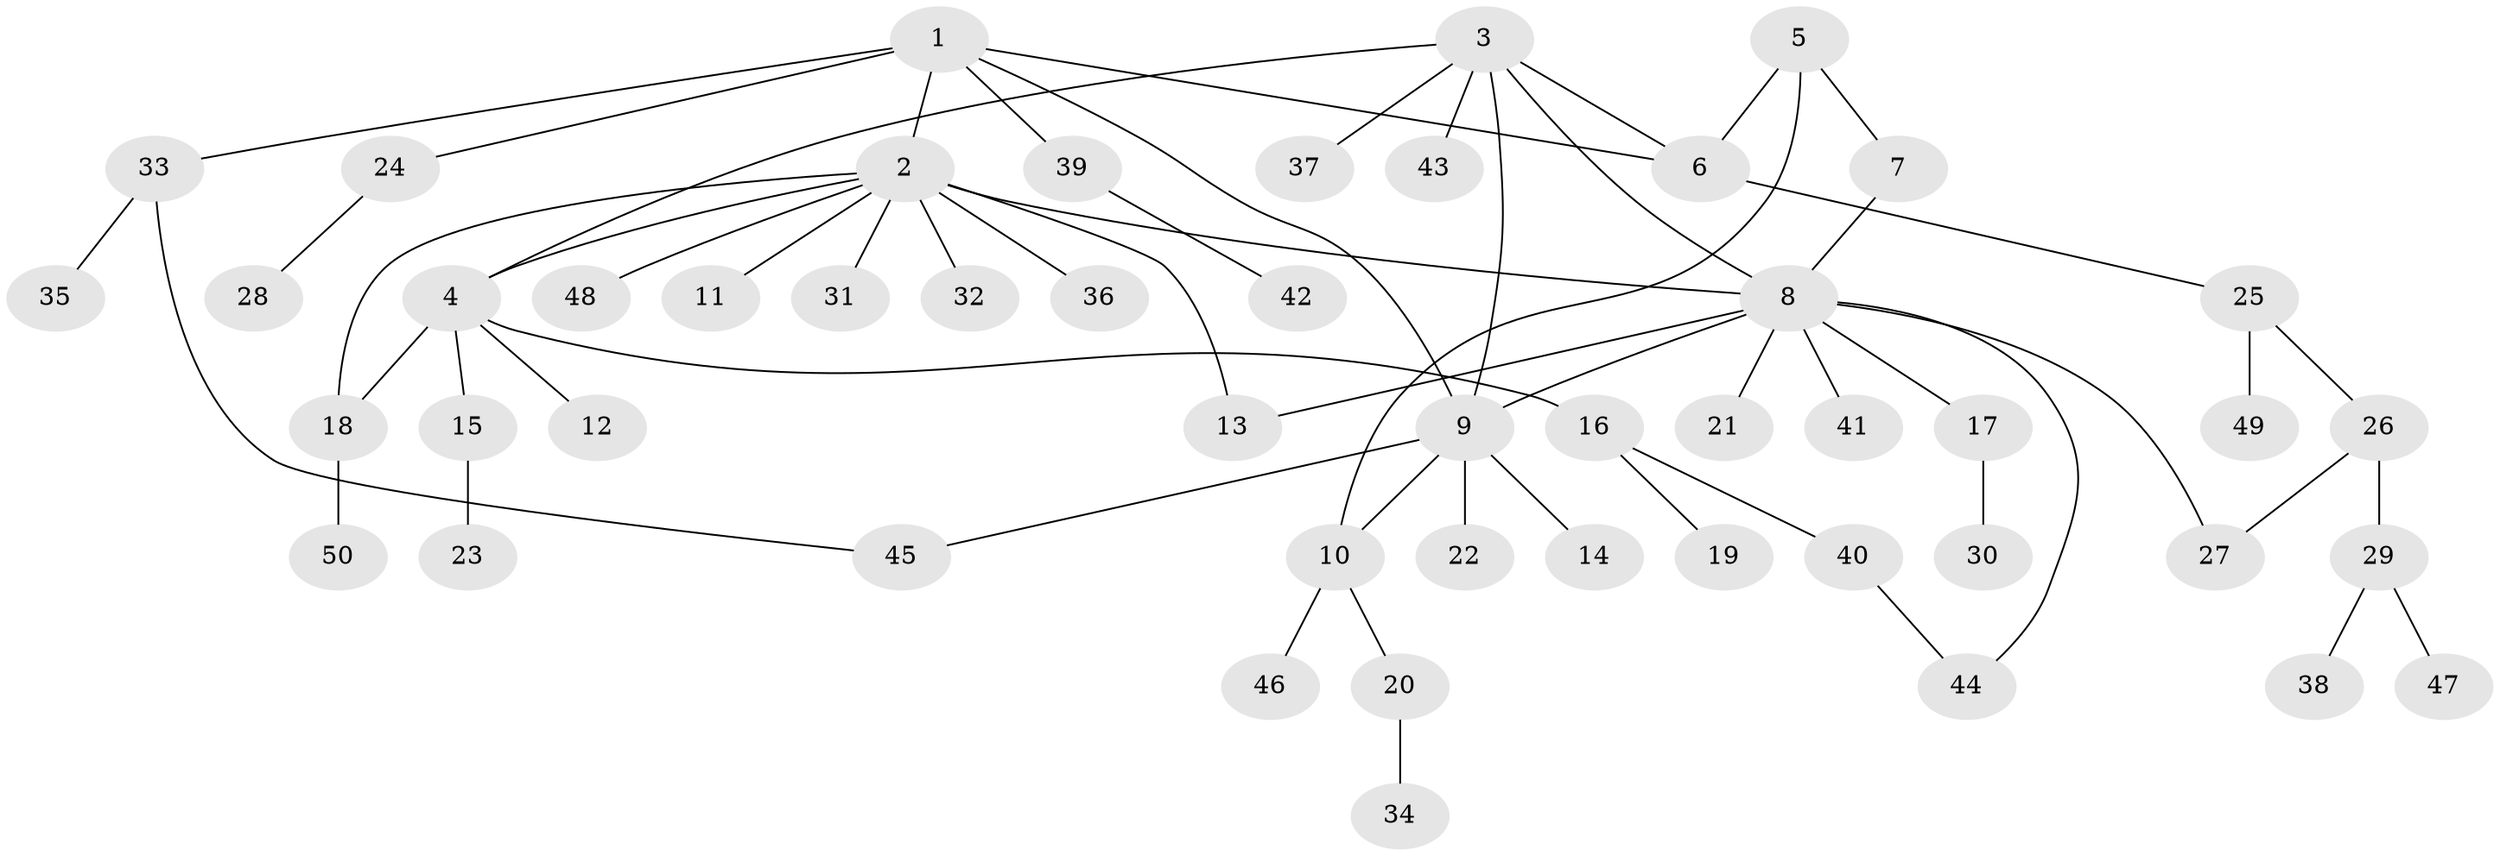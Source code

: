 // Generated by graph-tools (version 1.1) at 2025/55/03/09/25 04:55:42]
// undirected, 50 vertices, 60 edges
graph export_dot {
graph [start="1"]
  node [color=gray90,style=filled];
  1;
  2;
  3;
  4;
  5;
  6;
  7;
  8;
  9;
  10;
  11;
  12;
  13;
  14;
  15;
  16;
  17;
  18;
  19;
  20;
  21;
  22;
  23;
  24;
  25;
  26;
  27;
  28;
  29;
  30;
  31;
  32;
  33;
  34;
  35;
  36;
  37;
  38;
  39;
  40;
  41;
  42;
  43;
  44;
  45;
  46;
  47;
  48;
  49;
  50;
  1 -- 2;
  1 -- 6;
  1 -- 9;
  1 -- 24;
  1 -- 33;
  1 -- 39;
  2 -- 4;
  2 -- 8;
  2 -- 11;
  2 -- 13;
  2 -- 18;
  2 -- 31;
  2 -- 32;
  2 -- 36;
  2 -- 48;
  3 -- 4;
  3 -- 6;
  3 -- 8;
  3 -- 9;
  3 -- 37;
  3 -- 43;
  4 -- 12;
  4 -- 15;
  4 -- 16;
  4 -- 18;
  5 -- 6;
  5 -- 7;
  5 -- 10;
  6 -- 25;
  7 -- 8;
  8 -- 9;
  8 -- 13;
  8 -- 17;
  8 -- 21;
  8 -- 27;
  8 -- 41;
  8 -- 44;
  9 -- 10;
  9 -- 14;
  9 -- 22;
  9 -- 45;
  10 -- 20;
  10 -- 46;
  15 -- 23;
  16 -- 19;
  16 -- 40;
  17 -- 30;
  18 -- 50;
  20 -- 34;
  24 -- 28;
  25 -- 26;
  25 -- 49;
  26 -- 27;
  26 -- 29;
  29 -- 38;
  29 -- 47;
  33 -- 35;
  33 -- 45;
  39 -- 42;
  40 -- 44;
}
